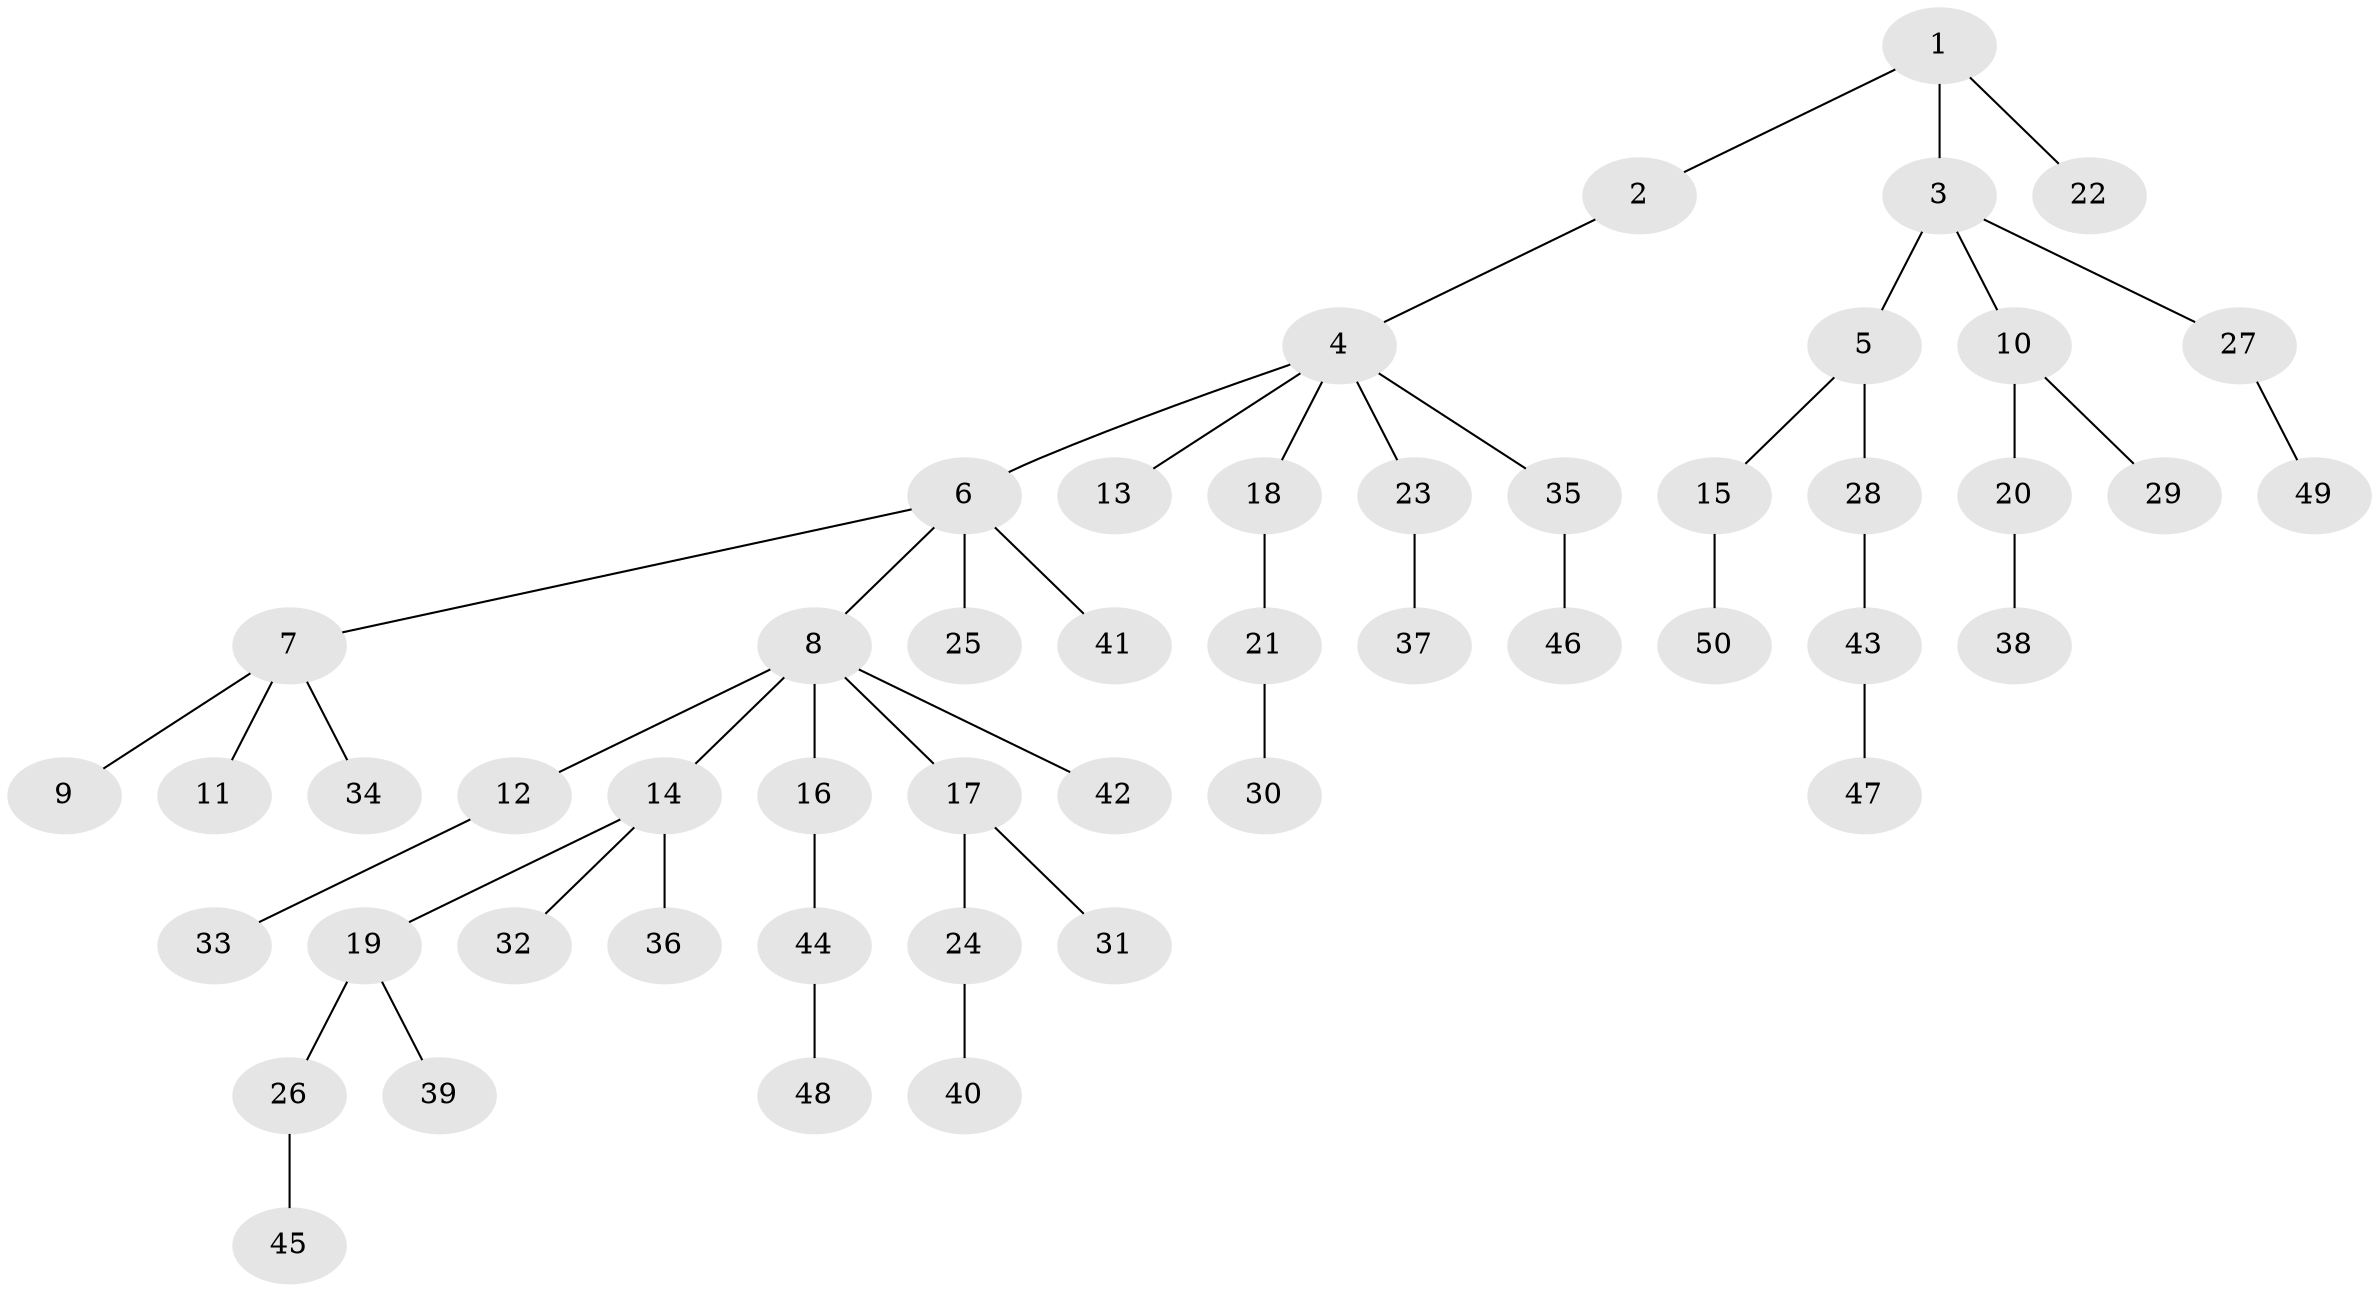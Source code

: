 // coarse degree distribution, {2: 0.15, 1: 0.75, 13: 0.05, 4: 0.05}
// Generated by graph-tools (version 1.1) at 2025/56/03/04/25 21:56:07]
// undirected, 50 vertices, 49 edges
graph export_dot {
graph [start="1"]
  node [color=gray90,style=filled];
  1;
  2;
  3;
  4;
  5;
  6;
  7;
  8;
  9;
  10;
  11;
  12;
  13;
  14;
  15;
  16;
  17;
  18;
  19;
  20;
  21;
  22;
  23;
  24;
  25;
  26;
  27;
  28;
  29;
  30;
  31;
  32;
  33;
  34;
  35;
  36;
  37;
  38;
  39;
  40;
  41;
  42;
  43;
  44;
  45;
  46;
  47;
  48;
  49;
  50;
  1 -- 2;
  1 -- 3;
  1 -- 22;
  2 -- 4;
  3 -- 5;
  3 -- 10;
  3 -- 27;
  4 -- 6;
  4 -- 13;
  4 -- 18;
  4 -- 23;
  4 -- 35;
  5 -- 15;
  5 -- 28;
  6 -- 7;
  6 -- 8;
  6 -- 25;
  6 -- 41;
  7 -- 9;
  7 -- 11;
  7 -- 34;
  8 -- 12;
  8 -- 14;
  8 -- 16;
  8 -- 17;
  8 -- 42;
  10 -- 20;
  10 -- 29;
  12 -- 33;
  14 -- 19;
  14 -- 32;
  14 -- 36;
  15 -- 50;
  16 -- 44;
  17 -- 24;
  17 -- 31;
  18 -- 21;
  19 -- 26;
  19 -- 39;
  20 -- 38;
  21 -- 30;
  23 -- 37;
  24 -- 40;
  26 -- 45;
  27 -- 49;
  28 -- 43;
  35 -- 46;
  43 -- 47;
  44 -- 48;
}
